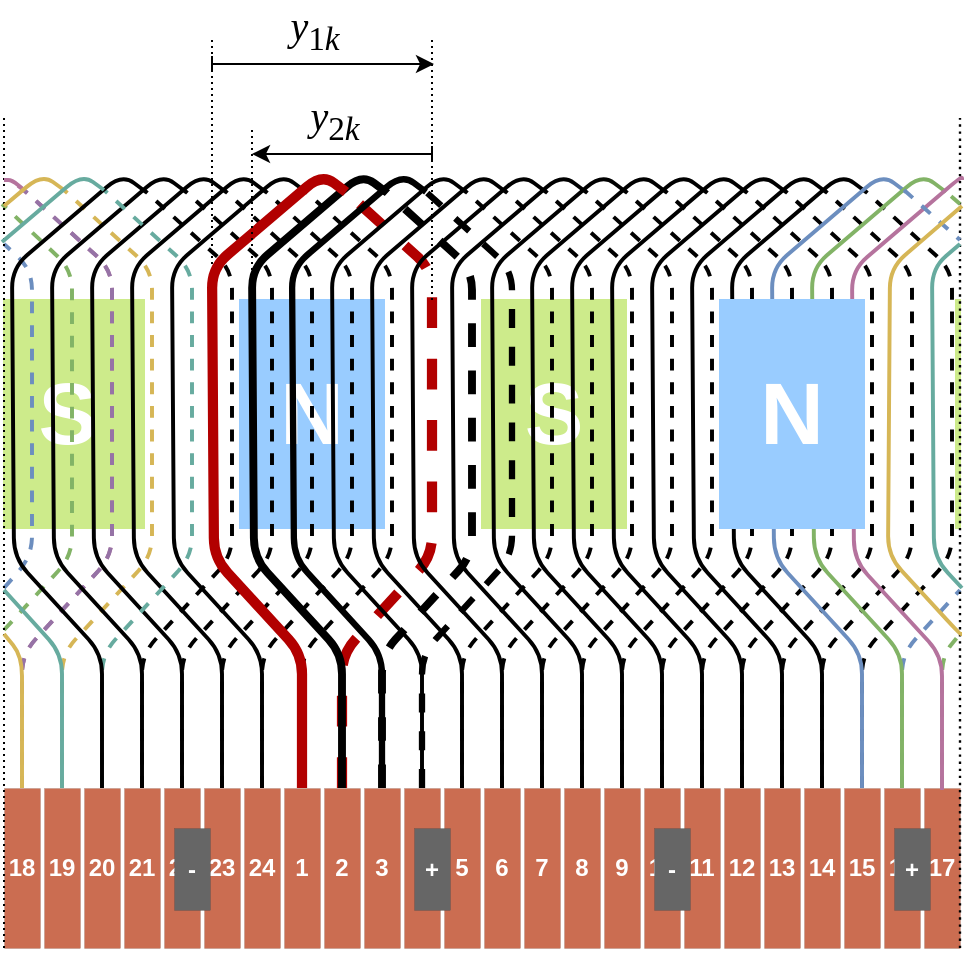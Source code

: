 <mxfile version="27.0.9">
  <diagram name="Page-1" id="zLwfZMLRcO3uAaGRWkhB">
    <mxGraphModel dx="772" dy="1679" grid="1" gridSize="1" guides="1" tooltips="1" connect="1" arrows="1" fold="1" page="1" pageScale="1" pageWidth="827" pageHeight="1169" math="0" shadow="0">
      <root>
        <mxCell id="0" />
        <mxCell id="1" parent="0" />
        <mxCell id="GTpkvmiNxaV79-3oLBid-28" value="&lt;font style=&quot;color: rgb(255, 255, 255);&quot;&gt;&lt;b style=&quot;&quot;&gt;&lt;span style=&quot;font-size: 44px;&quot;&gt;S&lt;/span&gt;&lt;font style=&quot;font-size: 22px;&quot;&gt;&amp;nbsp;&lt;/font&gt;&lt;/b&gt;&lt;/font&gt;" style="rounded=0;whiteSpace=wrap;html=1;strokeColor=#CDEB8B;fillColor=#CDEB8B;movable=1;resizable=1;rotatable=1;deletable=1;editable=1;locked=0;connectable=1;fontColor=#ffffff;" vertex="1" parent="1">
          <mxGeometry x="161" y="91" width="70" height="114" as="geometry" />
        </mxCell>
        <mxCell id="GTpkvmiNxaV79-3oLBid-26" value="&lt;font style=&quot;font-size: 44px; color: rgb(255, 255, 255);&quot;&gt;&lt;b&gt;S&lt;/b&gt;&lt;/font&gt;" style="rounded=0;whiteSpace=wrap;html=1;strokeColor=#CDEB8B;fillColor=#CDEB8B;movable=1;resizable=1;rotatable=1;deletable=1;editable=1;locked=0;connectable=1;fontColor=#ffffff;" vertex="1" parent="1">
          <mxGeometry x="400" y="91" width="72" height="114" as="geometry" />
        </mxCell>
        <mxCell id="GTpkvmiNxaV79-3oLBid-4" value="" style="rounded=0;whiteSpace=wrap;html=1;strokeColor=#CDEB8B;fillColor=#CDEB8B;movable=1;resizable=1;rotatable=1;deletable=1;editable=1;locked=0;connectable=1;fontColor=#ffffff;" vertex="1" parent="1">
          <mxGeometry x="637" y="91" width="2" height="114" as="geometry" />
        </mxCell>
        <mxCell id="yhztme63bc7gSXWzfOLG-131" value="" style="endArrow=none;html=1;rounded=0;dashed=1;dashPattern=1 2;" parent="1" edge="1">
          <mxGeometry width="50" height="50" relative="1" as="geometry">
            <mxPoint x="265" y="139" as="sourcePoint" />
            <mxPoint x="265" y="-39" as="targetPoint" />
          </mxGeometry>
        </mxCell>
        <mxCell id="yhztme63bc7gSXWzfOLG-86" value="" style="endArrow=none;html=1;rounded=1;exitX=0.5;exitY=0;exitDx=0;exitDy=0;curved=0;strokeWidth=1.968;dashed=1;fillColor=#a20025;strokeColor=#B5739D;" parent="1" edge="1">
          <mxGeometry width="50" height="50" relative="1" as="geometry">
            <mxPoint x="170" y="335" as="sourcePoint" />
            <mxPoint x="161" y="31" as="targetPoint" />
            <Array as="points">
              <mxPoint x="170" y="268" />
              <mxPoint x="215" y="219" />
              <mxPoint x="215" y="76" />
              <mxPoint x="171" y="36" />
              <mxPoint x="164" y="31" />
            </Array>
          </mxGeometry>
        </mxCell>
        <mxCell id="yhztme63bc7gSXWzfOLG-84" value="" style="endArrow=none;html=1;rounded=1;exitX=0.5;exitY=0;exitDx=0;exitDy=0;curved=0;strokeWidth=1.968;dashed=1;fillColor=#fff2cc;strokeColor=#D6B656;" parent="1" edge="1">
          <mxGeometry width="50" height="50" relative="1" as="geometry">
            <mxPoint x="190" y="335" as="sourcePoint" />
            <mxPoint x="191" y="36" as="targetPoint" />
            <Array as="points">
              <mxPoint x="190" y="268" />
              <mxPoint x="235" y="219" />
              <mxPoint x="235" y="76" />
            </Array>
          </mxGeometry>
        </mxCell>
        <mxCell id="yhztme63bc7gSXWzfOLG-120" value="" style="endArrow=none;html=1;rounded=1;curved=0;strokeWidth=1.968;dashed=1;strokeColor=#6C8EBF;" parent="1" edge="1">
          <mxGeometry width="50" height="50" relative="1" as="geometry">
            <mxPoint x="610" y="335" as="sourcePoint" />
            <mxPoint x="639" y="236" as="targetPoint" />
            <Array as="points">
              <mxPoint x="610" y="268" />
            </Array>
          </mxGeometry>
        </mxCell>
        <mxCell id="yhztme63bc7gSXWzfOLG-116" value="" style="endArrow=none;html=1;rounded=1;exitX=0.5;exitY=0;exitDx=0;exitDy=0;curved=0;strokeWidth=1.968;dashed=1;strokeColor=#82B366;" parent="1" source="ut4NBQotwpVBYfQdr2g3-36" edge="1">
          <mxGeometry width="50" height="50" relative="1" as="geometry">
            <mxPoint x="627" y="323" as="sourcePoint" />
            <mxPoint x="639" y="258" as="targetPoint" />
            <Array as="points">
              <mxPoint x="630" y="269" />
            </Array>
          </mxGeometry>
        </mxCell>
        <mxCell id="yhztme63bc7gSXWzfOLG-96" value="&lt;font style=&quot;font-size: 44px; color: rgb(255, 255, 255);&quot;&gt;&lt;b&gt;N&lt;/b&gt;&lt;/font&gt;" style="rounded=0;whiteSpace=wrap;html=1;strokeColor=#99CCFF;fillColor=#99CCFF;movable=1;resizable=1;rotatable=1;deletable=1;editable=1;locked=0;connectable=1;fontColor=#ffffff;" parent="1" vertex="1">
          <mxGeometry x="279" y="91" width="72" height="114" as="geometry" />
        </mxCell>
        <mxCell id="ut4NBQotwpVBYfQdr2g3-7" value="&lt;span&gt;18&lt;/span&gt;" style="rounded=0;whiteSpace=wrap;html=1;rotation=0;strokeWidth=0;fillColor=#CB6D51;fontStyle=1;fontColor=#FFFFFF;" parent="1" vertex="1">
          <mxGeometry x="161" y="335" width="18" height="80" as="geometry" />
        </mxCell>
        <mxCell id="ut4NBQotwpVBYfQdr2g3-14" value="19" style="rounded=0;whiteSpace=wrap;html=1;rotation=0;strokeWidth=0;fillColor=#CB6D51;fontStyle=1;fontColor=#FFFFFF;" parent="1" vertex="1">
          <mxGeometry x="181" y="335" width="18" height="80" as="geometry" />
        </mxCell>
        <mxCell id="ut4NBQotwpVBYfQdr2g3-15" value="20" style="rounded=0;whiteSpace=wrap;html=1;rotation=0;strokeWidth=0;fillColor=#CB6D51;fontStyle=1;fontColor=#FFFFFF;" parent="1" vertex="1">
          <mxGeometry x="201" y="335" width="18" height="80" as="geometry" />
        </mxCell>
        <mxCell id="ut4NBQotwpVBYfQdr2g3-16" value="21" style="rounded=0;whiteSpace=wrap;html=1;rotation=0;strokeWidth=0;fillColor=#CB6D51;fontStyle=1;fontColor=#FFFFFF;" parent="1" vertex="1">
          <mxGeometry x="221" y="335" width="18" height="80" as="geometry" />
        </mxCell>
        <mxCell id="ut4NBQotwpVBYfQdr2g3-17" value="22" style="rounded=0;whiteSpace=wrap;html=1;rotation=0;strokeWidth=0;fillColor=#CB6D51;fontStyle=1;fontColor=#FFFFFF;" parent="1" vertex="1">
          <mxGeometry x="241" y="335" width="18" height="80" as="geometry" />
        </mxCell>
        <mxCell id="ut4NBQotwpVBYfQdr2g3-18" value="23" style="rounded=0;whiteSpace=wrap;html=1;rotation=0;strokeWidth=0;fillColor=#CB6D51;fontStyle=1;fontColor=#FFFFFF;" parent="1" vertex="1">
          <mxGeometry x="261" y="335" width="18" height="80" as="geometry" />
        </mxCell>
        <mxCell id="ut4NBQotwpVBYfQdr2g3-19" value="24" style="rounded=0;whiteSpace=wrap;html=1;rotation=0;strokeWidth=0;fillColor=#CB6D51;fontStyle=1;fontColor=#FFFFFF;" parent="1" vertex="1">
          <mxGeometry x="281" y="335" width="18" height="80" as="geometry" />
        </mxCell>
        <mxCell id="ut4NBQotwpVBYfQdr2g3-20" value="1" style="rounded=0;whiteSpace=wrap;html=1;rotation=0;strokeWidth=0;fillColor=#CB6D51;fontStyle=1;fontColor=#FFFFFF;" parent="1" vertex="1">
          <mxGeometry x="301" y="335" width="18" height="80" as="geometry" />
        </mxCell>
        <mxCell id="ut4NBQotwpVBYfQdr2g3-21" value="2" style="rounded=0;whiteSpace=wrap;html=1;rotation=0;strokeWidth=0;fillColor=#CB6D51;fontStyle=1;fontColor=#FFFFFF;" parent="1" vertex="1">
          <mxGeometry x="321" y="335" width="18" height="80" as="geometry" />
        </mxCell>
        <mxCell id="ut4NBQotwpVBYfQdr2g3-22" value="3" style="rounded=0;whiteSpace=wrap;html=1;rotation=0;strokeWidth=0;fillColor=#CB6D51;fontStyle=1;fontColor=#FFFFFF;" parent="1" vertex="1">
          <mxGeometry x="341" y="335" width="18" height="80" as="geometry" />
        </mxCell>
        <mxCell id="ut4NBQotwpVBYfQdr2g3-23" value="4" style="rounded=0;whiteSpace=wrap;html=1;rotation=0;strokeWidth=0;fillColor=#CB6D51;fontStyle=1;fontColor=#FFFFFF;" parent="1" vertex="1">
          <mxGeometry x="361" y="335" width="18" height="80" as="geometry" />
        </mxCell>
        <mxCell id="ut4NBQotwpVBYfQdr2g3-24" value="5" style="rounded=0;whiteSpace=wrap;html=1;rotation=0;strokeWidth=0;fillColor=#CB6D51;fontStyle=1;fontColor=#FFFFFF;" parent="1" vertex="1">
          <mxGeometry x="381" y="335" width="18" height="80" as="geometry" />
        </mxCell>
        <mxCell id="ut4NBQotwpVBYfQdr2g3-25" value="6" style="rounded=0;whiteSpace=wrap;html=1;rotation=0;strokeWidth=0;fillColor=#CB6D51;fontStyle=1;fontColor=#FFFFFF;" parent="1" vertex="1">
          <mxGeometry x="401" y="335" width="18" height="80" as="geometry" />
        </mxCell>
        <mxCell id="ut4NBQotwpVBYfQdr2g3-26" value="7" style="rounded=0;whiteSpace=wrap;html=1;rotation=0;strokeWidth=0;fillColor=#CB6D51;fontStyle=1;fontColor=#FFFFFF;" parent="1" vertex="1">
          <mxGeometry x="421" y="335" width="18" height="80" as="geometry" />
        </mxCell>
        <mxCell id="ut4NBQotwpVBYfQdr2g3-27" value="8" style="rounded=0;whiteSpace=wrap;html=1;rotation=0;strokeWidth=0;fillColor=#CB6D51;fontStyle=1;fontColor=#FFFFFF;" parent="1" vertex="1">
          <mxGeometry x="441" y="335" width="18" height="80" as="geometry" />
        </mxCell>
        <mxCell id="ut4NBQotwpVBYfQdr2g3-28" value="9" style="rounded=0;whiteSpace=wrap;html=1;rotation=0;strokeWidth=0;fillColor=#CB6D51;fontStyle=1;fontColor=#FFFFFF;" parent="1" vertex="1">
          <mxGeometry x="461" y="335" width="18" height="80" as="geometry" />
        </mxCell>
        <mxCell id="ut4NBQotwpVBYfQdr2g3-29" value="10" style="rounded=0;whiteSpace=wrap;html=1;rotation=0;strokeWidth=0;fillColor=#CB6D51;fontStyle=1;fontColor=#FFFFFF;" parent="1" vertex="1">
          <mxGeometry x="481" y="335" width="18" height="80" as="geometry" />
        </mxCell>
        <mxCell id="ut4NBQotwpVBYfQdr2g3-30" value="11" style="rounded=0;whiteSpace=wrap;html=1;rotation=0;strokeWidth=0;fillColor=#CB6D51;fontStyle=1;fontColor=#FFFFFF;" parent="1" vertex="1">
          <mxGeometry x="501" y="335" width="18" height="80" as="geometry" />
        </mxCell>
        <mxCell id="ut4NBQotwpVBYfQdr2g3-31" value="12" style="rounded=0;whiteSpace=wrap;html=1;rotation=0;strokeWidth=0;fillColor=#CB6D51;fontStyle=1;fontColor=#FFFFFF;" parent="1" vertex="1">
          <mxGeometry x="521" y="335" width="18" height="80" as="geometry" />
        </mxCell>
        <mxCell id="ut4NBQotwpVBYfQdr2g3-32" value="13" style="rounded=0;whiteSpace=wrap;html=1;rotation=0;strokeWidth=0;fillColor=#CB6D51;fontStyle=1;fontColor=#FFFFFF;" parent="1" vertex="1">
          <mxGeometry x="541" y="335" width="18" height="80" as="geometry" />
        </mxCell>
        <mxCell id="ut4NBQotwpVBYfQdr2g3-33" value="14" style="rounded=0;whiteSpace=wrap;html=1;rotation=0;strokeWidth=0;fillColor=#CB6D51;fontStyle=1;fontColor=#FFFFFF;" parent="1" vertex="1">
          <mxGeometry x="561" y="335" width="18" height="80" as="geometry" />
        </mxCell>
        <mxCell id="ut4NBQotwpVBYfQdr2g3-34" value="15" style="rounded=0;whiteSpace=wrap;html=1;rotation=0;strokeWidth=0;fillColor=#CB6D51;fontStyle=1;fontColor=#FFFFFF;" parent="1" vertex="1">
          <mxGeometry x="581" y="335" width="18" height="80" as="geometry" />
        </mxCell>
        <mxCell id="ut4NBQotwpVBYfQdr2g3-35" value="16" style="rounded=0;whiteSpace=wrap;html=1;rotation=0;strokeWidth=0;fillColor=#CB6D51;fontStyle=1;fontColor=#FFFFFF;" parent="1" vertex="1">
          <mxGeometry x="601" y="335" width="18" height="80" as="geometry" />
        </mxCell>
        <mxCell id="ut4NBQotwpVBYfQdr2g3-36" value="17" style="rounded=0;whiteSpace=wrap;html=1;rotation=0;strokeWidth=0;fillColor=#CB6D51;fontStyle=1;fontColor=#FFFFFF;" parent="1" vertex="1">
          <mxGeometry x="621" y="335" width="18" height="80" as="geometry" />
        </mxCell>
        <mxCell id="yhztme63bc7gSXWzfOLG-24" value="" style="endArrow=none;html=1;rounded=1;exitX=0.5;exitY=0;exitDx=0;exitDy=0;curved=0;strokeWidth=5.118;dashed=1;fillColor=#e51400;strokeColor=#B20000;movable=0;resizable=0;rotatable=0;deletable=0;editable=0;locked=1;connectable=0;" parent="1" source="ut4NBQotwpVBYfQdr2g3-21" edge="1">
          <mxGeometry width="50" height="50" relative="1" as="geometry">
            <mxPoint x="361" y="232" as="sourcePoint" />
            <mxPoint x="331" y="36" as="targetPoint" />
            <Array as="points">
              <mxPoint x="330" y="268" />
              <mxPoint x="375" y="219" />
              <mxPoint x="375" y="76" />
            </Array>
          </mxGeometry>
        </mxCell>
        <mxCell id="yhztme63bc7gSXWzfOLG-36" value="" style="endArrow=none;html=1;rounded=1;exitX=0.5;exitY=0;exitDx=0;exitDy=0;curved=0;strokeWidth=3.937;" parent="1" edge="1">
          <mxGeometry width="50" height="50" relative="1" as="geometry">
            <mxPoint x="330" y="335" as="sourcePoint" />
            <mxPoint x="352" y="37" as="targetPoint" />
            <Array as="points">
              <mxPoint x="330" y="268" />
              <mxPoint x="286" y="220" />
              <mxPoint x="285" y="75" />
              <mxPoint x="340" y="28" />
            </Array>
          </mxGeometry>
        </mxCell>
        <mxCell id="yhztme63bc7gSXWzfOLG-37" value="" style="endArrow=none;html=1;rounded=1;exitX=0.5;exitY=0;exitDx=0;exitDy=0;curved=0;strokeWidth=3.937;dashed=1;" parent="1" edge="1">
          <mxGeometry width="50" height="50" relative="1" as="geometry">
            <mxPoint x="350" y="335" as="sourcePoint" />
            <mxPoint x="351" y="36" as="targetPoint" />
            <Array as="points">
              <mxPoint x="350" y="268" />
              <mxPoint x="395" y="219" />
              <mxPoint x="395" y="76" />
            </Array>
          </mxGeometry>
        </mxCell>
        <mxCell id="yhztme63bc7gSXWzfOLG-38" value="" style="endArrow=none;html=1;rounded=1;exitX=0.5;exitY=0;exitDx=0;exitDy=0;curved=0;strokeWidth=3.15;" parent="1" edge="1">
          <mxGeometry width="50" height="50" relative="1" as="geometry">
            <mxPoint x="350" y="335" as="sourcePoint" />
            <mxPoint x="372" y="37" as="targetPoint" />
            <Array as="points">
              <mxPoint x="350" y="268" />
              <mxPoint x="306" y="220" />
              <mxPoint x="305" y="75" />
              <mxPoint x="360" y="28" />
            </Array>
          </mxGeometry>
        </mxCell>
        <mxCell id="yhztme63bc7gSXWzfOLG-39" value="" style="endArrow=none;html=1;rounded=1;exitX=0.5;exitY=0;exitDx=0;exitDy=0;curved=0;strokeWidth=3.15;dashed=1;" parent="1" edge="1">
          <mxGeometry width="50" height="50" relative="1" as="geometry">
            <mxPoint x="370" y="335" as="sourcePoint" />
            <mxPoint x="371" y="36" as="targetPoint" />
            <Array as="points">
              <mxPoint x="370" y="268" />
              <mxPoint x="415" y="219" />
              <mxPoint x="415" y="76" />
            </Array>
          </mxGeometry>
        </mxCell>
        <mxCell id="yhztme63bc7gSXWzfOLG-40" value="" style="endArrow=none;html=1;rounded=1;exitX=0.5;exitY=0;exitDx=0;exitDy=0;curved=0;strokeWidth=1.968;" parent="1" edge="1">
          <mxGeometry width="50" height="50" relative="1" as="geometry">
            <mxPoint x="370" y="335" as="sourcePoint" />
            <mxPoint x="392" y="37" as="targetPoint" />
            <Array as="points">
              <mxPoint x="370" y="268" />
              <mxPoint x="326" y="220" />
              <mxPoint x="325" y="75" />
              <mxPoint x="380" y="28" />
            </Array>
          </mxGeometry>
        </mxCell>
        <mxCell id="yhztme63bc7gSXWzfOLG-41" value="" style="endArrow=none;html=1;rounded=1;exitX=0.5;exitY=0;exitDx=0;exitDy=0;curved=0;strokeWidth=1.968;dashed=1;" parent="1" edge="1">
          <mxGeometry width="50" height="50" relative="1" as="geometry">
            <mxPoint x="390" y="335" as="sourcePoint" />
            <mxPoint x="391" y="36" as="targetPoint" />
            <Array as="points">
              <mxPoint x="390" y="268" />
              <mxPoint x="435" y="219" />
              <mxPoint x="435" y="76" />
            </Array>
          </mxGeometry>
        </mxCell>
        <mxCell id="yhztme63bc7gSXWzfOLG-42" value="" style="endArrow=none;html=1;rounded=1;exitX=0.5;exitY=0;exitDx=0;exitDy=0;curved=0;strokeWidth=1.968;" parent="1" edge="1">
          <mxGeometry width="50" height="50" relative="1" as="geometry">
            <mxPoint x="390" y="335" as="sourcePoint" />
            <mxPoint x="412" y="37" as="targetPoint" />
            <Array as="points">
              <mxPoint x="390" y="268" />
              <mxPoint x="346" y="220" />
              <mxPoint x="345" y="75" />
              <mxPoint x="400" y="28" />
            </Array>
          </mxGeometry>
        </mxCell>
        <mxCell id="yhztme63bc7gSXWzfOLG-43" value="" style="endArrow=none;html=1;rounded=1;exitX=0.5;exitY=0;exitDx=0;exitDy=0;curved=0;strokeWidth=1.968;dashed=1;" parent="1" edge="1">
          <mxGeometry width="50" height="50" relative="1" as="geometry">
            <mxPoint x="410" y="335" as="sourcePoint" />
            <mxPoint x="411" y="36" as="targetPoint" />
            <Array as="points">
              <mxPoint x="410" y="268" />
              <mxPoint x="455" y="219" />
              <mxPoint x="455" y="76" />
            </Array>
          </mxGeometry>
        </mxCell>
        <mxCell id="yhztme63bc7gSXWzfOLG-44" value="" style="endArrow=none;html=1;rounded=1;exitX=0.5;exitY=0;exitDx=0;exitDy=0;curved=0;strokeWidth=1.968;" parent="1" edge="1">
          <mxGeometry width="50" height="50" relative="1" as="geometry">
            <mxPoint x="410" y="335" as="sourcePoint" />
            <mxPoint x="432" y="37" as="targetPoint" />
            <Array as="points">
              <mxPoint x="410" y="268" />
              <mxPoint x="366" y="220" />
              <mxPoint x="365" y="75" />
              <mxPoint x="420" y="28" />
            </Array>
          </mxGeometry>
        </mxCell>
        <mxCell id="yhztme63bc7gSXWzfOLG-45" value="" style="endArrow=none;html=1;rounded=1;exitX=0.5;exitY=0;exitDx=0;exitDy=0;curved=0;strokeWidth=1.968;dashed=1;" parent="1" edge="1">
          <mxGeometry width="50" height="50" relative="1" as="geometry">
            <mxPoint x="430" y="335" as="sourcePoint" />
            <mxPoint x="431" y="36" as="targetPoint" />
            <Array as="points">
              <mxPoint x="430" y="268" />
              <mxPoint x="475" y="219" />
              <mxPoint x="475" y="76" />
            </Array>
          </mxGeometry>
        </mxCell>
        <mxCell id="yhztme63bc7gSXWzfOLG-46" value="" style="endArrow=none;html=1;rounded=1;exitX=0.5;exitY=0;exitDx=0;exitDy=0;curved=0;strokeWidth=1.968;" parent="1" edge="1">
          <mxGeometry width="50" height="50" relative="1" as="geometry">
            <mxPoint x="430" y="335" as="sourcePoint" />
            <mxPoint x="452" y="37" as="targetPoint" />
            <Array as="points">
              <mxPoint x="430" y="268" />
              <mxPoint x="386" y="220" />
              <mxPoint x="385" y="75" />
              <mxPoint x="440" y="28" />
            </Array>
          </mxGeometry>
        </mxCell>
        <mxCell id="yhztme63bc7gSXWzfOLG-47" value="" style="endArrow=none;html=1;rounded=1;exitX=0.5;exitY=0;exitDx=0;exitDy=0;curved=0;strokeWidth=1.968;dashed=1;" parent="1" edge="1">
          <mxGeometry width="50" height="50" relative="1" as="geometry">
            <mxPoint x="450" y="335" as="sourcePoint" />
            <mxPoint x="451" y="36" as="targetPoint" />
            <Array as="points">
              <mxPoint x="450" y="268" />
              <mxPoint x="495" y="219" />
              <mxPoint x="495" y="76" />
            </Array>
          </mxGeometry>
        </mxCell>
        <mxCell id="yhztme63bc7gSXWzfOLG-48" value="" style="endArrow=none;html=1;rounded=1;exitX=0.5;exitY=0;exitDx=0;exitDy=0;curved=0;strokeWidth=1.968;" parent="1" edge="1">
          <mxGeometry width="50" height="50" relative="1" as="geometry">
            <mxPoint x="450" y="335" as="sourcePoint" />
            <mxPoint x="472" y="37" as="targetPoint" />
            <Array as="points">
              <mxPoint x="450" y="268" />
              <mxPoint x="406" y="220" />
              <mxPoint x="405" y="75" />
              <mxPoint x="460" y="28" />
            </Array>
          </mxGeometry>
        </mxCell>
        <mxCell id="yhztme63bc7gSXWzfOLG-49" value="" style="endArrow=none;html=1;rounded=1;exitX=0.5;exitY=0;exitDx=0;exitDy=0;curved=0;strokeWidth=1.968;dashed=1;" parent="1" edge="1">
          <mxGeometry width="50" height="50" relative="1" as="geometry">
            <mxPoint x="470" y="335" as="sourcePoint" />
            <mxPoint x="471" y="36" as="targetPoint" />
            <Array as="points">
              <mxPoint x="470" y="268" />
              <mxPoint x="515" y="219" />
              <mxPoint x="515" y="76" />
            </Array>
          </mxGeometry>
        </mxCell>
        <mxCell id="yhztme63bc7gSXWzfOLG-50" value="" style="endArrow=none;html=1;rounded=1;exitX=0.5;exitY=0;exitDx=0;exitDy=0;curved=0;strokeWidth=1.968;" parent="1" edge="1">
          <mxGeometry width="50" height="50" relative="1" as="geometry">
            <mxPoint x="470" y="335" as="sourcePoint" />
            <mxPoint x="492" y="37" as="targetPoint" />
            <Array as="points">
              <mxPoint x="470" y="268" />
              <mxPoint x="426" y="220" />
              <mxPoint x="425" y="75" />
              <mxPoint x="480" y="28" />
            </Array>
          </mxGeometry>
        </mxCell>
        <mxCell id="yhztme63bc7gSXWzfOLG-51" value="" style="endArrow=none;html=1;rounded=1;exitX=0.5;exitY=0;exitDx=0;exitDy=0;curved=0;strokeWidth=1.968;dashed=1;" parent="1" edge="1">
          <mxGeometry width="50" height="50" relative="1" as="geometry">
            <mxPoint x="490" y="335" as="sourcePoint" />
            <mxPoint x="491" y="36" as="targetPoint" />
            <Array as="points">
              <mxPoint x="490" y="268" />
              <mxPoint x="535" y="219" />
              <mxPoint x="535" y="76" />
            </Array>
          </mxGeometry>
        </mxCell>
        <mxCell id="yhztme63bc7gSXWzfOLG-52" value="" style="endArrow=none;html=1;rounded=1;exitX=0.5;exitY=0;exitDx=0;exitDy=0;curved=0;strokeWidth=1.968;" parent="1" edge="1">
          <mxGeometry width="50" height="50" relative="1" as="geometry">
            <mxPoint x="490" y="335" as="sourcePoint" />
            <mxPoint x="512" y="37" as="targetPoint" />
            <Array as="points">
              <mxPoint x="490" y="268" />
              <mxPoint x="446" y="220" />
              <mxPoint x="445" y="75" />
              <mxPoint x="500" y="28" />
            </Array>
          </mxGeometry>
        </mxCell>
        <mxCell id="yhztme63bc7gSXWzfOLG-53" value="" style="endArrow=none;html=1;rounded=1;exitX=0.5;exitY=0;exitDx=0;exitDy=0;curved=0;strokeWidth=1.968;dashed=1;" parent="1" edge="1">
          <mxGeometry width="50" height="50" relative="1" as="geometry">
            <mxPoint x="510" y="335" as="sourcePoint" />
            <mxPoint x="511" y="36" as="targetPoint" />
            <Array as="points">
              <mxPoint x="510" y="268" />
              <mxPoint x="555" y="219" />
              <mxPoint x="555" y="76" />
            </Array>
          </mxGeometry>
        </mxCell>
        <mxCell id="yhztme63bc7gSXWzfOLG-54" value="" style="endArrow=none;html=1;rounded=1;exitX=0.5;exitY=0;exitDx=0;exitDy=0;curved=0;strokeWidth=1.968;" parent="1" edge="1">
          <mxGeometry width="50" height="50" relative="1" as="geometry">
            <mxPoint x="510" y="335" as="sourcePoint" />
            <mxPoint x="532" y="37" as="targetPoint" />
            <Array as="points">
              <mxPoint x="510" y="268" />
              <mxPoint x="466" y="220" />
              <mxPoint x="465" y="75" />
              <mxPoint x="520" y="28" />
            </Array>
          </mxGeometry>
        </mxCell>
        <mxCell id="yhztme63bc7gSXWzfOLG-55" value="" style="endArrow=none;html=1;rounded=1;exitX=0.5;exitY=0;exitDx=0;exitDy=0;curved=0;strokeWidth=1.968;dashed=1;" parent="1" edge="1">
          <mxGeometry width="50" height="50" relative="1" as="geometry">
            <mxPoint x="530" y="335" as="sourcePoint" />
            <mxPoint x="531" y="36" as="targetPoint" />
            <Array as="points">
              <mxPoint x="530" y="268" />
              <mxPoint x="575" y="219" />
              <mxPoint x="575" y="76" />
            </Array>
          </mxGeometry>
        </mxCell>
        <mxCell id="yhztme63bc7gSXWzfOLG-56" value="" style="endArrow=none;html=1;rounded=1;exitX=0.5;exitY=0;exitDx=0;exitDy=0;curved=0;strokeWidth=1.968;" parent="1" edge="1">
          <mxGeometry width="50" height="50" relative="1" as="geometry">
            <mxPoint x="530" y="335" as="sourcePoint" />
            <mxPoint x="552" y="37" as="targetPoint" />
            <Array as="points">
              <mxPoint x="530" y="268" />
              <mxPoint x="486" y="220" />
              <mxPoint x="485" y="75" />
              <mxPoint x="540" y="28" />
            </Array>
          </mxGeometry>
        </mxCell>
        <mxCell id="yhztme63bc7gSXWzfOLG-57" value="" style="endArrow=none;html=1;rounded=1;exitX=0.5;exitY=0;exitDx=0;exitDy=0;curved=0;strokeWidth=1.968;dashed=1;" parent="1" edge="1">
          <mxGeometry width="50" height="50" relative="1" as="geometry">
            <mxPoint x="550" y="335" as="sourcePoint" />
            <mxPoint x="551" y="36" as="targetPoint" />
            <Array as="points">
              <mxPoint x="550" y="268" />
              <mxPoint x="595" y="219" />
              <mxPoint x="595" y="76" />
            </Array>
          </mxGeometry>
        </mxCell>
        <mxCell id="yhztme63bc7gSXWzfOLG-58" value="" style="endArrow=none;html=1;rounded=1;exitX=0.5;exitY=0;exitDx=0;exitDy=0;curved=0;strokeWidth=1.968;" parent="1" edge="1">
          <mxGeometry width="50" height="50" relative="1" as="geometry">
            <mxPoint x="550" y="335" as="sourcePoint" />
            <mxPoint x="572" y="37" as="targetPoint" />
            <Array as="points">
              <mxPoint x="550" y="268" />
              <mxPoint x="506" y="220" />
              <mxPoint x="505" y="75" />
              <mxPoint x="560" y="28" />
            </Array>
          </mxGeometry>
        </mxCell>
        <mxCell id="yhztme63bc7gSXWzfOLG-59" value="" style="endArrow=none;html=1;rounded=1;exitX=0.5;exitY=0;exitDx=0;exitDy=0;curved=0;strokeWidth=1.968;dashed=1;" parent="1" edge="1">
          <mxGeometry width="50" height="50" relative="1" as="geometry">
            <mxPoint x="570" y="335" as="sourcePoint" />
            <mxPoint x="571" y="36" as="targetPoint" />
            <Array as="points">
              <mxPoint x="570" y="268" />
              <mxPoint x="615" y="219" />
              <mxPoint x="615" y="76" />
            </Array>
          </mxGeometry>
        </mxCell>
        <mxCell id="yhztme63bc7gSXWzfOLG-60" value="" style="endArrow=none;html=1;rounded=1;exitX=0.5;exitY=0;exitDx=0;exitDy=0;curved=0;strokeWidth=1.968;" parent="1" edge="1">
          <mxGeometry width="50" height="50" relative="1" as="geometry">
            <mxPoint x="570" y="335" as="sourcePoint" />
            <mxPoint x="592" y="37" as="targetPoint" />
            <Array as="points">
              <mxPoint x="570" y="268" />
              <mxPoint x="526" y="220" />
              <mxPoint x="525" y="75" />
              <mxPoint x="580" y="28" />
            </Array>
          </mxGeometry>
        </mxCell>
        <mxCell id="yhztme63bc7gSXWzfOLG-61" value="" style="endArrow=none;html=1;rounded=1;exitX=0.5;exitY=0;exitDx=0;exitDy=0;curved=0;strokeWidth=1.968;dashed=1;" parent="1" edge="1">
          <mxGeometry width="50" height="50" relative="1" as="geometry">
            <mxPoint x="590" y="335" as="sourcePoint" />
            <mxPoint x="591" y="36" as="targetPoint" />
            <Array as="points">
              <mxPoint x="590" y="268" />
              <mxPoint x="635" y="219" />
              <mxPoint x="635" y="76" />
            </Array>
          </mxGeometry>
        </mxCell>
        <mxCell id="yhztme63bc7gSXWzfOLG-62" value="" style="endArrow=none;html=1;rounded=1;exitX=0.5;exitY=0;exitDx=0;exitDy=0;curved=0;strokeWidth=1.968;fillColor=#dae8fc;strokeColor=#6c8ebf;" parent="1" edge="1">
          <mxGeometry width="50" height="50" relative="1" as="geometry">
            <mxPoint x="590" y="335" as="sourcePoint" />
            <mxPoint x="612" y="37" as="targetPoint" />
            <Array as="points">
              <mxPoint x="590" y="268" />
              <mxPoint x="546" y="220" />
              <mxPoint x="545" y="75" />
              <mxPoint x="600" y="28" />
            </Array>
          </mxGeometry>
        </mxCell>
        <mxCell id="yhztme63bc7gSXWzfOLG-63" value="" style="endArrow=none;html=1;rounded=1;curved=0;strokeWidth=1.968;dashed=1;fillColor=#dae8fc;strokeColor=#6c8ebf;" parent="1" edge="1">
          <mxGeometry width="50" height="50" relative="1" as="geometry">
            <mxPoint x="161" y="235" as="sourcePoint" />
            <mxPoint x="161" y="63" as="targetPoint" />
            <Array as="points">
              <mxPoint x="175" y="219" />
              <mxPoint x="175" y="76" />
            </Array>
          </mxGeometry>
        </mxCell>
        <mxCell id="yhztme63bc7gSXWzfOLG-64" value="" style="endArrow=none;html=1;rounded=1;exitX=0.5;exitY=0;exitDx=0;exitDy=0;curved=0;strokeWidth=1.968;fillColor=#d5e8d4;strokeColor=#82B366;" parent="1" edge="1">
          <mxGeometry width="50" height="50" relative="1" as="geometry">
            <mxPoint x="610" y="335" as="sourcePoint" />
            <mxPoint x="632" y="37" as="targetPoint" />
            <Array as="points">
              <mxPoint x="610" y="268" />
              <mxPoint x="566" y="220" />
              <mxPoint x="565" y="75" />
              <mxPoint x="620" y="28" />
            </Array>
          </mxGeometry>
        </mxCell>
        <mxCell id="yhztme63bc7gSXWzfOLG-65" value="" style="endArrow=none;html=1;rounded=1;curved=0;strokeWidth=1.968;dashed=1;fillColor=#d5e8d4;strokeColor=#82B366;" parent="1" edge="1">
          <mxGeometry width="50" height="50" relative="1" as="geometry">
            <mxPoint x="161" y="256" as="sourcePoint" />
            <mxPoint x="160" y="43" as="targetPoint" />
            <Array as="points">
              <mxPoint x="195" y="219" />
              <mxPoint x="195" y="76" />
            </Array>
          </mxGeometry>
        </mxCell>
        <mxCell id="yhztme63bc7gSXWzfOLG-66" value="" style="endArrow=none;html=1;rounded=1;exitX=0.5;exitY=0;exitDx=0;exitDy=0;curved=0;strokeWidth=1.968;fillColor=#e1d5e7;strokeColor=#B5739D;" parent="1" edge="1">
          <mxGeometry width="50" height="50" relative="1" as="geometry">
            <mxPoint x="630" y="336" as="sourcePoint" />
            <mxPoint x="640" y="31" as="targetPoint" />
            <Array as="points">
              <mxPoint x="630" y="269" />
              <mxPoint x="586" y="221" />
              <mxPoint x="585" y="76" />
              <mxPoint x="640" y="29" />
            </Array>
          </mxGeometry>
        </mxCell>
        <mxCell id="yhztme63bc7gSXWzfOLG-67" value="" style="endArrow=none;html=1;rounded=1;exitX=0.5;exitY=0;exitDx=0;exitDy=0;curved=0;strokeWidth=1.968;dashed=1;fillColor=#e1d5e7;strokeColor=#9673a6;" parent="1" edge="1">
          <mxGeometry width="50" height="50" relative="1" as="geometry">
            <mxPoint x="170" y="335" as="sourcePoint" />
            <mxPoint x="171" y="36" as="targetPoint" />
            <Array as="points">
              <mxPoint x="170" y="268" />
              <mxPoint x="215" y="219" />
              <mxPoint x="215" y="76" />
            </Array>
          </mxGeometry>
        </mxCell>
        <mxCell id="yhztme63bc7gSXWzfOLG-68" value="" style="endArrow=none;html=1;rounded=0;exitX=1;exitY=1;exitDx=0;exitDy=0;entryX=1;entryY=1;entryDx=0;entryDy=0;fillColor=#0050ef;strokeColor=#000000;dashed=1;strokeWidth=1.181;dashPattern=1 2;" parent="1" source="ut4NBQotwpVBYfQdr2g3-36" edge="1">
          <mxGeometry width="50" height="50" relative="1" as="geometry">
            <mxPoint x="627" y="408" as="sourcePoint" />
            <mxPoint x="639.0" y="-6.821e-13" as="targetPoint" />
          </mxGeometry>
        </mxCell>
        <mxCell id="yhztme63bc7gSXWzfOLG-71" value="" style="endArrow=none;html=1;rounded=1;exitX=0.5;exitY=0;exitDx=0;exitDy=0;curved=0;strokeWidth=1.968;" parent="1" edge="1">
          <mxGeometry width="50" height="50" relative="1" as="geometry">
            <mxPoint x="290" y="335" as="sourcePoint" />
            <mxPoint x="312" y="37" as="targetPoint" />
            <Array as="points">
              <mxPoint x="290" y="268" />
              <mxPoint x="246" y="220" />
              <mxPoint x="245" y="75" />
              <mxPoint x="300" y="28" />
            </Array>
          </mxGeometry>
        </mxCell>
        <mxCell id="yhztme63bc7gSXWzfOLG-72" value="" style="endArrow=none;html=1;rounded=1;exitX=0.5;exitY=0;exitDx=0;exitDy=0;curved=0;strokeWidth=1.968;dashed=1;" parent="1" edge="1">
          <mxGeometry width="50" height="50" relative="1" as="geometry">
            <mxPoint x="310" y="335" as="sourcePoint" />
            <mxPoint x="311" y="36" as="targetPoint" />
            <Array as="points">
              <mxPoint x="310" y="268" />
              <mxPoint x="355" y="219" />
              <mxPoint x="355" y="76" />
            </Array>
          </mxGeometry>
        </mxCell>
        <mxCell id="yhztme63bc7gSXWzfOLG-74" value="" style="endArrow=none;html=1;rounded=1;exitX=0.5;exitY=0;exitDx=0;exitDy=0;curved=0;strokeWidth=1.968;dashed=1;" parent="1" edge="1">
          <mxGeometry width="50" height="50" relative="1" as="geometry">
            <mxPoint x="290" y="335" as="sourcePoint" />
            <mxPoint x="291" y="36" as="targetPoint" />
            <Array as="points">
              <mxPoint x="290" y="268" />
              <mxPoint x="335" y="219" />
              <mxPoint x="335" y="76" />
            </Array>
          </mxGeometry>
        </mxCell>
        <mxCell id="yhztme63bc7gSXWzfOLG-73" value="" style="endArrow=none;html=1;rounded=1;exitX=0.5;exitY=0;exitDx=0;exitDy=0;curved=0;strokeWidth=1.968;" parent="1" edge="1">
          <mxGeometry width="50" height="50" relative="1" as="geometry">
            <mxPoint x="270" y="335" as="sourcePoint" />
            <mxPoint x="292" y="37" as="targetPoint" />
            <Array as="points">
              <mxPoint x="270" y="268" />
              <mxPoint x="226" y="220" />
              <mxPoint x="225" y="75" />
              <mxPoint x="280" y="28" />
            </Array>
          </mxGeometry>
        </mxCell>
        <mxCell id="yhztme63bc7gSXWzfOLG-75" value="" style="endArrow=none;html=1;rounded=1;exitX=0.5;exitY=0;exitDx=0;exitDy=0;curved=0;strokeWidth=1.968;" parent="1" edge="1">
          <mxGeometry width="50" height="50" relative="1" as="geometry">
            <mxPoint x="250" y="335" as="sourcePoint" />
            <mxPoint x="272" y="37" as="targetPoint" />
            <Array as="points">
              <mxPoint x="250" y="268" />
              <mxPoint x="206" y="220" />
              <mxPoint x="205" y="75" />
              <mxPoint x="260" y="28" />
            </Array>
          </mxGeometry>
        </mxCell>
        <mxCell id="yhztme63bc7gSXWzfOLG-76" value="" style="endArrow=none;html=1;rounded=1;exitX=0.5;exitY=0;exitDx=0;exitDy=0;curved=0;strokeWidth=1.968;dashed=1;" parent="1" edge="1">
          <mxGeometry width="50" height="50" relative="1" as="geometry">
            <mxPoint x="270" y="335" as="sourcePoint" />
            <mxPoint x="271" y="36" as="targetPoint" />
            <Array as="points">
              <mxPoint x="270" y="268" />
              <mxPoint x="315" y="219" />
              <mxPoint x="315" y="76" />
            </Array>
          </mxGeometry>
        </mxCell>
        <mxCell id="yhztme63bc7gSXWzfOLG-77" value="" style="endArrow=none;html=1;rounded=1;exitX=0.5;exitY=0;exitDx=0;exitDy=0;curved=0;strokeWidth=1.968;" parent="1" edge="1">
          <mxGeometry width="50" height="50" relative="1" as="geometry">
            <mxPoint x="230" y="335" as="sourcePoint" />
            <mxPoint x="252" y="37" as="targetPoint" />
            <Array as="points">
              <mxPoint x="230" y="268" />
              <mxPoint x="186" y="220" />
              <mxPoint x="185" y="75" />
              <mxPoint x="240" y="28" />
            </Array>
          </mxGeometry>
        </mxCell>
        <mxCell id="yhztme63bc7gSXWzfOLG-78" value="" style="endArrow=none;html=1;rounded=1;exitX=0.5;exitY=0;exitDx=0;exitDy=0;curved=0;strokeWidth=1.968;dashed=1;" parent="1" edge="1">
          <mxGeometry width="50" height="50" relative="1" as="geometry">
            <mxPoint x="250" y="335" as="sourcePoint" />
            <mxPoint x="251" y="36" as="targetPoint" />
            <Array as="points">
              <mxPoint x="250" y="268" />
              <mxPoint x="295" y="219" />
              <mxPoint x="295" y="76" />
            </Array>
          </mxGeometry>
        </mxCell>
        <mxCell id="yhztme63bc7gSXWzfOLG-80" value="" style="endArrow=none;html=1;rounded=1;exitX=0.5;exitY=0;exitDx=0;exitDy=0;curved=0;strokeWidth=1.968;dashed=1;" parent="1" edge="1">
          <mxGeometry width="50" height="50" relative="1" as="geometry">
            <mxPoint x="230" y="335" as="sourcePoint" />
            <mxPoint x="231" y="36" as="targetPoint" />
            <Array as="points">
              <mxPoint x="230" y="268" />
              <mxPoint x="275" y="219" />
              <mxPoint x="275" y="76" />
            </Array>
          </mxGeometry>
        </mxCell>
        <mxCell id="yhztme63bc7gSXWzfOLG-82" value="" style="endArrow=none;html=1;rounded=1;exitX=0.5;exitY=0;exitDx=0;exitDy=0;curved=0;strokeWidth=1.968;dashed=1;fillColor=#ffe6cc;strokeColor=light-dark(#67AB9F,#996500);" parent="1" edge="1">
          <mxGeometry width="50" height="50" relative="1" as="geometry">
            <mxPoint x="210" y="335" as="sourcePoint" />
            <mxPoint x="211" y="36" as="targetPoint" />
            <Array as="points">
              <mxPoint x="210" y="268" />
              <mxPoint x="255" y="219" />
              <mxPoint x="255" y="76" />
            </Array>
          </mxGeometry>
        </mxCell>
        <mxCell id="yhztme63bc7gSXWzfOLG-94" value="" style="endArrow=none;html=1;rounded=0;exitX=0;exitY=1;exitDx=0;exitDy=0;entryX=0;entryY=1;entryDx=0;entryDy=0;dashed=1;dashPattern=1 2;strokeColor=#000000;" parent="1" target="ut4NBQotwpVBYfQdr2g3-7" edge="1">
          <mxGeometry width="50" height="50" relative="1" as="geometry">
            <mxPoint x="161" y="-2.274e-13" as="sourcePoint" />
            <mxPoint x="310" y="68" as="targetPoint" />
          </mxGeometry>
        </mxCell>
        <mxCell id="yhztme63bc7gSXWzfOLG-109" value="+" style="rounded=0;whiteSpace=wrap;html=1;rotation=0;strokeWidth=0;fillColor=#666666;fontStyle=1;fontColor=#FFFFFF;" parent="1" vertex="1">
          <mxGeometry x="366" y="355" width="18" height="41" as="geometry" />
        </mxCell>
        <mxCell id="yhztme63bc7gSXWzfOLG-110" value="-" style="rounded=0;whiteSpace=wrap;html=1;rotation=0;strokeWidth=0;fillColor=#666666;fontStyle=1;fontColor=#FFFFFF;" parent="1" vertex="1">
          <mxGeometry x="486" y="355" width="18" height="41" as="geometry" />
        </mxCell>
        <mxCell id="yhztme63bc7gSXWzfOLG-111" value="+" style="rounded=0;whiteSpace=wrap;html=1;rotation=0;strokeWidth=0;fillColor=#666666;fontStyle=1;fontColor=#FFFFFF;" parent="1" vertex="1">
          <mxGeometry x="606" y="355" width="18" height="41" as="geometry" />
        </mxCell>
        <mxCell id="yhztme63bc7gSXWzfOLG-112" value="-" style="rounded=0;whiteSpace=wrap;html=1;rotation=0;strokeWidth=0;fillColor=#666666;fontStyle=1;fontColor=#FFFFFF;" parent="1" vertex="1">
          <mxGeometry x="246" y="355" width="18" height="41" as="geometry" />
        </mxCell>
        <mxCell id="yhztme63bc7gSXWzfOLG-115" value="" style="endArrow=none;html=1;rounded=1;strokeWidth=1.968;curved=0;fillColor=#76608a;strokeColor=#B5739D;" parent="1" edge="1">
          <mxGeometry width="50" height="50" relative="1" as="geometry">
            <mxPoint x="161" y="31" as="sourcePoint" />
            <mxPoint x="171" y="36" as="targetPoint" />
            <Array as="points">
              <mxPoint x="165" y="31" />
            </Array>
          </mxGeometry>
        </mxCell>
        <mxCell id="yhztme63bc7gSXWzfOLG-117" value="" style="endArrow=none;html=1;rounded=0;strokeWidth=1.968;dashed=1;strokeColor=#82B366;" parent="1" edge="1">
          <mxGeometry width="50" height="50" relative="1" as="geometry">
            <mxPoint x="639" y="43" as="sourcePoint" />
            <mxPoint x="631" y="36" as="targetPoint" />
          </mxGeometry>
        </mxCell>
        <mxCell id="yhztme63bc7gSXWzfOLG-121" value="" style="endArrow=none;html=1;rounded=0;strokeWidth=1.968;dashed=1;strokeColor=#6C8EBF;" parent="1" edge="1">
          <mxGeometry width="50" height="50" relative="1" as="geometry">
            <mxPoint x="611" y="36" as="sourcePoint" />
            <mxPoint x="639" y="61" as="targetPoint" />
          </mxGeometry>
        </mxCell>
        <mxCell id="yhztme63bc7gSXWzfOLG-123" value="" style="endArrow=none;html=1;rounded=1;curved=0;strokeWidth=1.968;strokeColor=#D6B656;" parent="1" edge="1">
          <mxGeometry width="50" height="50" relative="1" as="geometry">
            <mxPoint x="640" y="258" as="sourcePoint" />
            <mxPoint x="640" y="44" as="targetPoint" />
            <Array as="points">
              <mxPoint x="639" y="258" />
              <mxPoint x="603" y="219" />
              <mxPoint x="604" y="75" />
            </Array>
          </mxGeometry>
        </mxCell>
        <mxCell id="yhztme63bc7gSXWzfOLG-79" value="" style="endArrow=none;html=1;rounded=1;exitX=0.5;exitY=0;exitDx=0;exitDy=0;curved=0;strokeWidth=1.968;" parent="1" edge="1">
          <mxGeometry width="50" height="50" relative="1" as="geometry">
            <mxPoint x="210" y="335" as="sourcePoint" />
            <mxPoint x="232" y="37" as="targetPoint" />
            <Array as="points">
              <mxPoint x="210" y="268" />
              <mxPoint x="166" y="220" />
              <mxPoint x="165" y="75" />
              <mxPoint x="220" y="28" />
            </Array>
          </mxGeometry>
        </mxCell>
        <mxCell id="yhztme63bc7gSXWzfOLG-125" value="" style="endArrow=none;html=1;rounded=1;exitX=0.5;exitY=0;exitDx=0;exitDy=0;curved=0;strokeColor=#D6B656;strokeWidth=1.968;" parent="1" source="ut4NBQotwpVBYfQdr2g3-7" edge="1">
          <mxGeometry width="50" height="50" relative="1" as="geometry">
            <mxPoint x="190" y="358" as="sourcePoint" />
            <mxPoint x="161" y="258" as="targetPoint" />
            <Array as="points">
              <mxPoint x="170" y="269" />
            </Array>
          </mxGeometry>
        </mxCell>
        <mxCell id="yhztme63bc7gSXWzfOLG-126" value="" style="endArrow=none;html=1;rounded=1;curved=0;strokeWidth=1.968;strokeColor=#D6B656;" parent="1" edge="1">
          <mxGeometry width="50" height="50" relative="1" as="geometry">
            <mxPoint x="161" y="44" as="sourcePoint" />
            <mxPoint x="191" y="36" as="targetPoint" />
            <Array as="points">
              <mxPoint x="180" y="28" />
            </Array>
          </mxGeometry>
        </mxCell>
        <mxCell id="yhztme63bc7gSXWzfOLG-127" value="" style="endArrow=none;html=1;rounded=1;exitX=0.5;exitY=0;exitDx=0;exitDy=0;curved=0;strokeWidth=1.968;strokeColor=#67AB9F;" parent="1" source="ut4NBQotwpVBYfQdr2g3-14" edge="1">
          <mxGeometry width="50" height="50" relative="1" as="geometry">
            <mxPoint x="241" y="188" as="sourcePoint" />
            <mxPoint x="161" y="236" as="targetPoint" />
            <Array as="points">
              <mxPoint x="190" y="268" />
            </Array>
          </mxGeometry>
        </mxCell>
        <mxCell id="yhztme63bc7gSXWzfOLG-128" value="" style="endArrow=none;html=1;rounded=1;curved=0;strokeWidth=1.968;strokeColor=#67AB9F;" parent="1" edge="1">
          <mxGeometry width="50" height="50" relative="1" as="geometry">
            <mxPoint x="160" y="62" as="sourcePoint" />
            <mxPoint x="211" y="36" as="targetPoint" />
            <Array as="points">
              <mxPoint x="200" y="28" />
            </Array>
          </mxGeometry>
        </mxCell>
        <mxCell id="yhztme63bc7gSXWzfOLG-23" value="" style="endArrow=none;html=1;rounded=1;exitX=0.5;exitY=0;exitDx=0;exitDy=0;curved=0;strokeWidth=5.118;fillColor=#e51400;strokeColor=#B20000;" parent="1" source="ut4NBQotwpVBYfQdr2g3-20" edge="1">
          <mxGeometry width="50" height="50" relative="1" as="geometry">
            <mxPoint x="281" y="253" as="sourcePoint" />
            <mxPoint x="332" y="37" as="targetPoint" />
            <Array as="points">
              <mxPoint x="310" y="268" />
              <mxPoint x="266" y="220" />
              <mxPoint x="265" y="75" />
              <mxPoint x="320" y="28" />
            </Array>
          </mxGeometry>
        </mxCell>
        <mxCell id="yhztme63bc7gSXWzfOLG-130" value="" style="endArrow=none;html=1;rounded=1;curved=0;strokeWidth=1.968;strokeColor=#67AB9F;" parent="1" edge="1">
          <mxGeometry width="50" height="50" relative="1" as="geometry">
            <mxPoint x="640" y="235" as="sourcePoint" />
            <mxPoint x="639" y="63" as="targetPoint" />
            <Array as="points">
              <mxPoint x="626" y="220" />
              <mxPoint x="625" y="75" />
            </Array>
          </mxGeometry>
        </mxCell>
        <mxCell id="yhztme63bc7gSXWzfOLG-132" value="" style="endArrow=none;html=1;rounded=0;dashed=1;dashPattern=1 2;" parent="1" edge="1">
          <mxGeometry width="50" height="50" relative="1" as="geometry">
            <mxPoint x="375" y="91" as="sourcePoint" />
            <mxPoint x="375" y="-39" as="targetPoint" />
          </mxGeometry>
        </mxCell>
        <mxCell id="yhztme63bc7gSXWzfOLG-133" value="" style="endArrow=none;html=1;rounded=0;dashed=1;dashPattern=1 2;" parent="1" edge="1">
          <mxGeometry width="50" height="50" relative="1" as="geometry">
            <mxPoint x="285" y="91" as="sourcePoint" />
            <mxPoint x="285" y="4" as="targetPoint" />
          </mxGeometry>
        </mxCell>
        <mxCell id="yhztme63bc7gSXWzfOLG-134" value="" style="endArrow=baseDash;startArrow=classic;html=1;rounded=0;startFill=1;endFill=0;" parent="1" edge="1">
          <mxGeometry width="50" height="50" relative="1" as="geometry">
            <mxPoint x="285" y="18" as="sourcePoint" />
            <mxPoint x="375" y="18" as="targetPoint" />
          </mxGeometry>
        </mxCell>
        <mxCell id="yhztme63bc7gSXWzfOLG-135" value="&lt;font style=&quot;font-size: 20px;&quot; face=&quot;Times New Roman&quot;&gt;&lt;i style=&quot;&quot;&gt;y&lt;/i&gt;&lt;sub style=&quot;&quot;&gt;2&lt;i style=&quot;&quot;&gt;k&lt;/i&gt;&lt;/sub&gt;&lt;/font&gt;" style="edgeLabel;html=1;align=center;verticalAlign=bottom;resizable=0;points=[];labelPosition=center;verticalLabelPosition=top;" parent="yhztme63bc7gSXWzfOLG-134" vertex="1" connectable="0">
          <mxGeometry x="-0.091" y="1" relative="1" as="geometry">
            <mxPoint as="offset" />
          </mxGeometry>
        </mxCell>
        <mxCell id="yhztme63bc7gSXWzfOLG-136" value="" style="endArrow=classic;startArrow=baseDash;html=1;rounded=0;startFill=0;" parent="1" edge="1">
          <mxGeometry width="50" height="50" relative="1" as="geometry">
            <mxPoint x="265" y="-27" as="sourcePoint" />
            <mxPoint x="376" y="-27" as="targetPoint" />
          </mxGeometry>
        </mxCell>
        <mxCell id="yhztme63bc7gSXWzfOLG-137" value="&lt;font style=&quot;font-size: 20px;&quot; face=&quot;Times New Roman&quot;&gt;&lt;i style=&quot;&quot;&gt;y&lt;/i&gt;&lt;sub style=&quot;&quot;&gt;1&lt;i style=&quot;&quot;&gt;k&lt;/i&gt;&lt;/sub&gt;&lt;/font&gt;" style="edgeLabel;html=1;align=center;verticalAlign=bottom;resizable=0;points=[];labelPosition=center;verticalLabelPosition=top;" parent="yhztme63bc7gSXWzfOLG-136" vertex="1" connectable="0">
          <mxGeometry x="-0.091" y="1" relative="1" as="geometry">
            <mxPoint as="offset" />
          </mxGeometry>
        </mxCell>
        <mxCell id="GTpkvmiNxaV79-3oLBid-30" value="&lt;font style=&quot;font-size: 44px; color: rgb(255, 255, 255);&quot;&gt;&lt;b&gt;N&lt;/b&gt;&lt;/font&gt;" style="rounded=0;whiteSpace=wrap;html=1;strokeColor=#99CCFF;fillColor=#99CCFF;movable=1;resizable=1;rotatable=1;deletable=1;editable=1;locked=0;connectable=1;fontColor=#ffffff;" vertex="1" parent="1">
          <mxGeometry x="519" y="91" width="72" height="114" as="geometry" />
        </mxCell>
      </root>
    </mxGraphModel>
  </diagram>
</mxfile>
